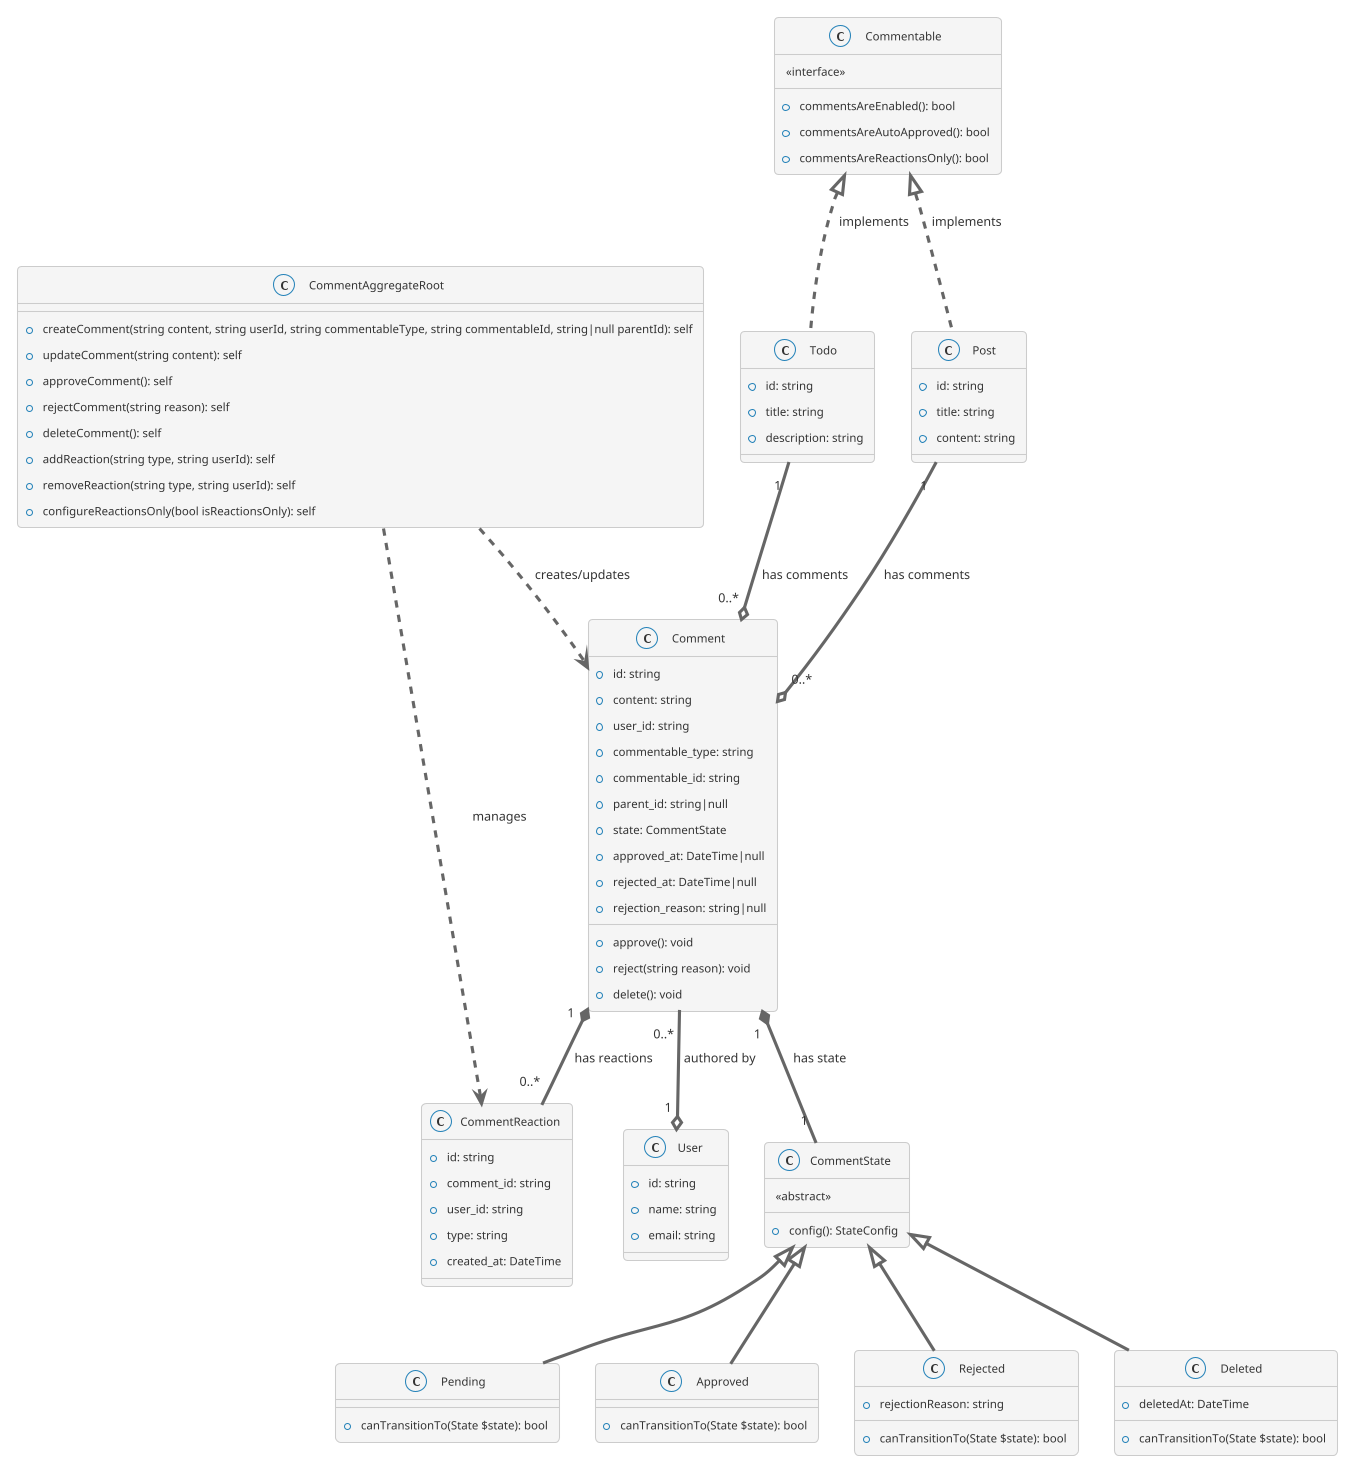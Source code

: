 
@startuml Comment Reaction Structure Light (Light Mode)

' Dark mode theme
!theme cerulean
skinparam backgroundColor #ffffff
skinparam ArrowColor #666666
skinparam shadowing false
skinparam DefaultFontColor #333333

' Define styles for classes
skinparam class {
    BackgroundColor #f5f5f5
    BorderColor #cccccc
    FontColor #333333
}

skinparam interface {
    BackgroundColor #e6f7ff
    BorderColor #cccccc
    FontColor #333333
}


    class Commentable {

        <<interface>>
        +commentsAreEnabled(): bool
        +commentsAreAutoApproved(): bool
        +commentsAreReactionsOnly(): bool
    
}
    
    class CommentState {

        <<abstract>>
        +config(): StateConfig
    
}
    
    class Pending {

        +canTransitionTo(State $state): bool
    
}
    
    class Approved {

        +canTransitionTo(State $state): bool
    
}
    
    class Rejected {

        +canTransitionTo(State $state): bool
        +rejectionReason: string
    
}
    
    class Deleted {

        +canTransitionTo(State $state): bool
        +deletedAt: DateTime
    
}
    
    class Comment {

        +id: string
        +content: string
        +user_id: string
        +commentable_type: string
        +commentable_id: string
        +parent_id: string|null
        +state: CommentState
        +approved_at: DateTime|null
        +rejected_at: DateTime|null
        +rejection_reason: string|null
        +approve(): void
        +reject(string reason): void
        +delete(): void
    
}
    
    class CommentReaction {

        +id: string
        +comment_id: string
        +user_id: string
        +type: string
        +created_at: DateTime
    
}
    
    class CommentAggregateRoot {

        +createComment(string content, string userId, string commentableType, string commentableId, string|null parentId): self
        +updateComment(string content): self
        +approveComment(): self
        +rejectComment(string reason): self
        +deleteComment(): self
        +addReaction(string type, string userId): self
        +removeReaction(string type, string userId): self
        +configureReactionsOnly(bool isReactionsOnly): self
    
}
    
    class User {

        +id: string
        +name: string
        +email: string
    
}
    
    class Post {

        +id: string
        +title: string
        +content: string
    
}
    
    class Todo {

        +id: string
        +title: string
        +description: string
    
}
    
    CommentState <|-- Pending
    CommentState <|-- Approved
    CommentState <|-- Rejected
    CommentState <|-- Deleted
    
    Comment "1" *-- "1" CommentState : has state
    Comment "1" *-- "0..*" CommentReaction : has reactions
    Comment "0..*" --o "1" User : authored by
    
    CommentAggregateRoot ..> Comment : creates/updates
    CommentAggregateRoot ..> CommentReaction : manages
    
    Commentable <|.. Post : implements
    Commentable <|.. Todo : implements
    
    Post "1" --o "0..*" Comment : has comments
    Todo "1" --o "0..*" Comment : has comments
@enduml